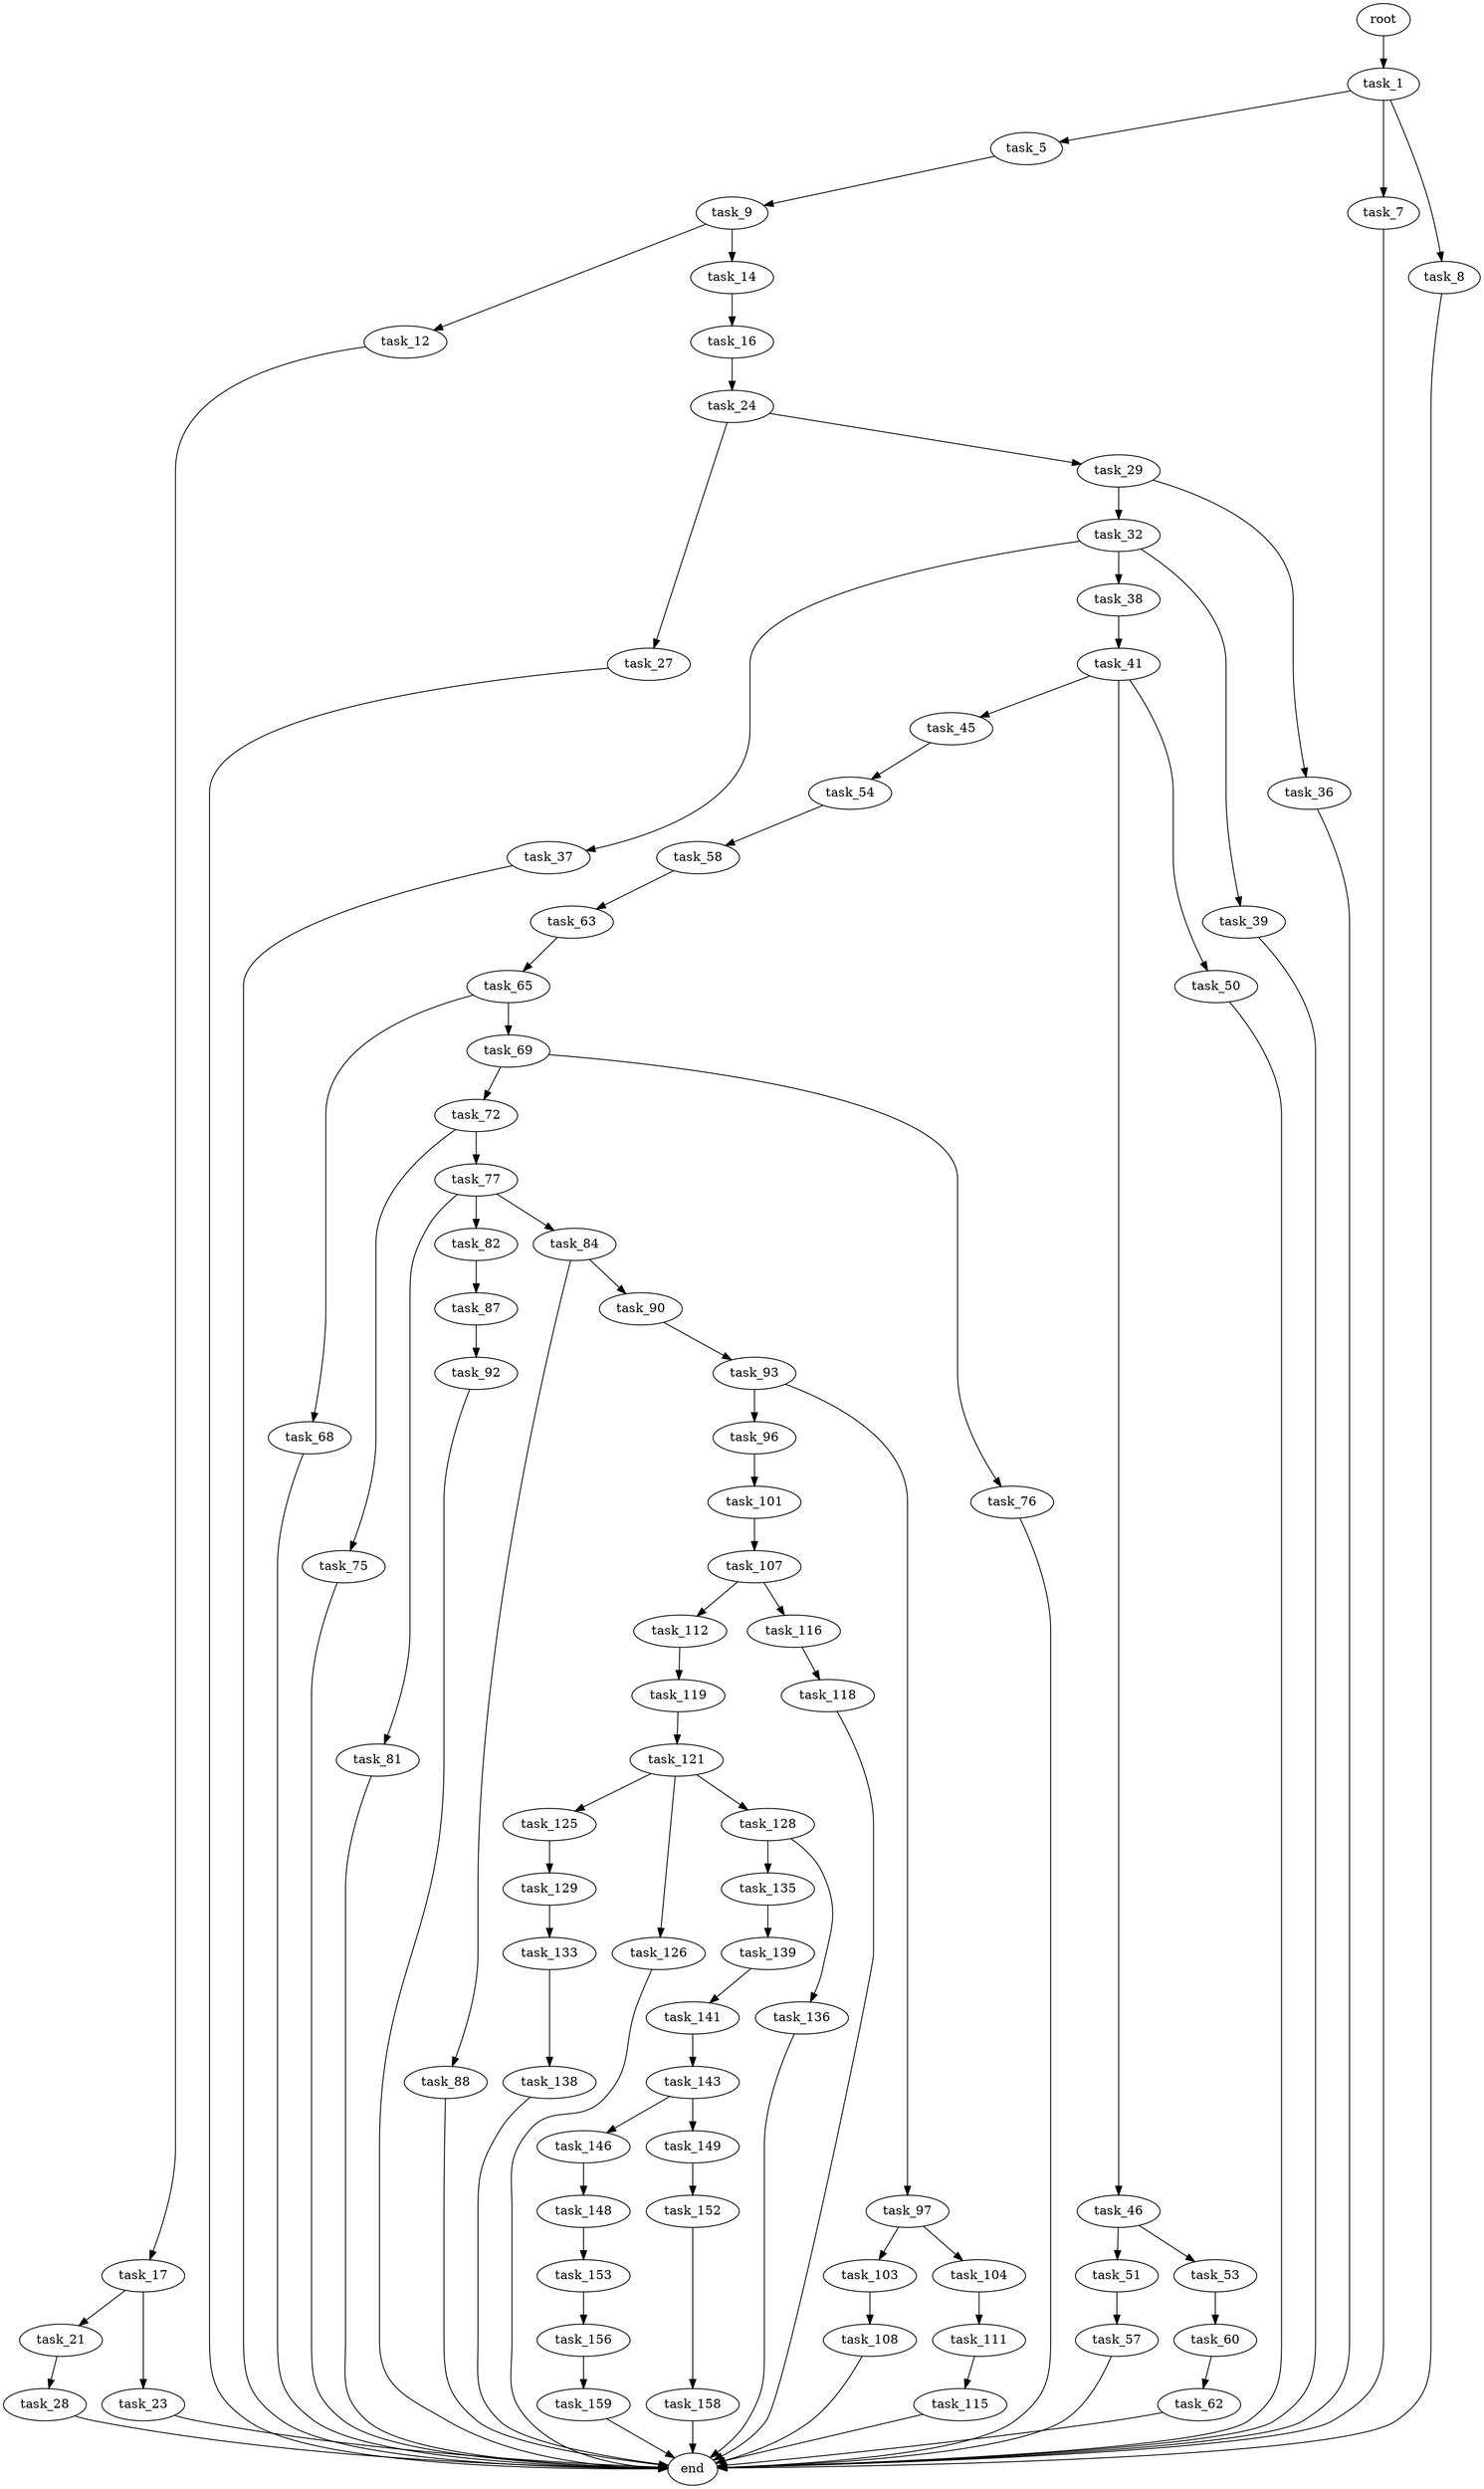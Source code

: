 digraph G {
  root [size="0.000000"];
  task_1 [size="4722548692.000000"];
  task_5 [size="30702434202.000000"];
  task_7 [size="224965236157.000000"];
  task_8 [size="549755813888.000000"];
  task_9 [size="231928233984.000000"];
  task_12 [size="104545971832.000000"];
  task_14 [size="447922850383.000000"];
  task_16 [size="1073741824000.000000"];
  task_17 [size="635197839807.000000"];
  task_21 [size="134217728000.000000"];
  task_23 [size="9495302862.000000"];
  task_24 [size="28991029248.000000"];
  task_27 [size="9071161799.000000"];
  task_28 [size="38050850652.000000"];
  task_29 [size="68719476736.000000"];
  task_32 [size="390908204204.000000"];
  task_36 [size="549755813888.000000"];
  task_37 [size="231928233984.000000"];
  task_38 [size="385585603027.000000"];
  task_39 [size="30723127871.000000"];
  task_41 [size="2907713237.000000"];
  task_45 [size="1955625827.000000"];
  task_46 [size="84546852542.000000"];
  task_50 [size="1121479919.000000"];
  task_51 [size="84894640995.000000"];
  task_53 [size="1297807699.000000"];
  task_54 [size="15698909370.000000"];
  task_57 [size="134217728000.000000"];
  task_58 [size="1557940427.000000"];
  task_60 [size="678786180408.000000"];
  task_62 [size="1017488085.000000"];
  task_63 [size="24049957060.000000"];
  task_65 [size="106237129627.000000"];
  task_68 [size="14362123174.000000"];
  task_69 [size="389020552893.000000"];
  task_72 [size="62140381796.000000"];
  task_75 [size="23022578588.000000"];
  task_76 [size="134217728000.000000"];
  task_77 [size="31267192821.000000"];
  task_81 [size="68719476736.000000"];
  task_82 [size="271723372556.000000"];
  task_84 [size="13969005909.000000"];
  task_87 [size="34144395382.000000"];
  task_88 [size="9272838931.000000"];
  task_90 [size="28991029248.000000"];
  task_92 [size="782757789696.000000"];
  task_93 [size="36833594416.000000"];
  task_96 [size="281784283751.000000"];
  task_97 [size="1010361394543.000000"];
  task_101 [size="43452634621.000000"];
  task_103 [size="782757789696.000000"];
  task_104 [size="231928233984.000000"];
  task_107 [size="8589934592.000000"];
  task_108 [size="35010889008.000000"];
  task_111 [size="28991029248.000000"];
  task_112 [size="2089319247.000000"];
  task_115 [size="7392693066.000000"];
  task_116 [size="368293445632.000000"];
  task_118 [size="549755813888.000000"];
  task_119 [size="11872499272.000000"];
  task_121 [size="300420938264.000000"];
  task_125 [size="134217728000.000000"];
  task_126 [size="25382813816.000000"];
  task_128 [size="8459011618.000000"];
  task_129 [size="2503784398.000000"];
  task_133 [size="231928233984.000000"];
  task_135 [size="95672141552.000000"];
  task_136 [size="5839740212.000000"];
  task_138 [size="333974196017.000000"];
  task_139 [size="30378738145.000000"];
  task_141 [size="8589934592.000000"];
  task_143 [size="12482145822.000000"];
  task_146 [size="5213620425.000000"];
  task_148 [size="231928233984.000000"];
  task_149 [size="134217728000.000000"];
  task_152 [size="8589934592.000000"];
  task_153 [size="2291298168.000000"];
  task_156 [size="1073741824000.000000"];
  task_158 [size="72446447615.000000"];
  task_159 [size="782757789696.000000"];
  end [size="0.000000"];

  root -> task_1 [size="1.000000"];
  task_1 -> task_5 [size="75497472.000000"];
  task_1 -> task_7 [size="75497472.000000"];
  task_1 -> task_8 [size="75497472.000000"];
  task_5 -> task_9 [size="838860800.000000"];
  task_7 -> end [size="1.000000"];
  task_8 -> end [size="1.000000"];
  task_9 -> task_12 [size="301989888.000000"];
  task_9 -> task_14 [size="301989888.000000"];
  task_12 -> task_17 [size="134217728.000000"];
  task_14 -> task_16 [size="411041792.000000"];
  task_16 -> task_24 [size="838860800.000000"];
  task_17 -> task_21 [size="838860800.000000"];
  task_17 -> task_23 [size="838860800.000000"];
  task_21 -> task_28 [size="209715200.000000"];
  task_23 -> end [size="1.000000"];
  task_24 -> task_27 [size="75497472.000000"];
  task_24 -> task_29 [size="75497472.000000"];
  task_27 -> end [size="1.000000"];
  task_28 -> end [size="1.000000"];
  task_29 -> task_32 [size="134217728.000000"];
  task_29 -> task_36 [size="134217728.000000"];
  task_32 -> task_37 [size="536870912.000000"];
  task_32 -> task_38 [size="536870912.000000"];
  task_32 -> task_39 [size="536870912.000000"];
  task_36 -> end [size="1.000000"];
  task_37 -> end [size="1.000000"];
  task_38 -> task_41 [size="536870912.000000"];
  task_39 -> end [size="1.000000"];
  task_41 -> task_45 [size="75497472.000000"];
  task_41 -> task_46 [size="75497472.000000"];
  task_41 -> task_50 [size="75497472.000000"];
  task_45 -> task_54 [size="33554432.000000"];
  task_46 -> task_51 [size="134217728.000000"];
  task_46 -> task_53 [size="134217728.000000"];
  task_50 -> end [size="1.000000"];
  task_51 -> task_57 [size="209715200.000000"];
  task_53 -> task_60 [size="75497472.000000"];
  task_54 -> task_58 [size="33554432.000000"];
  task_57 -> end [size="1.000000"];
  task_58 -> task_63 [size="33554432.000000"];
  task_60 -> task_62 [size="679477248.000000"];
  task_62 -> end [size="1.000000"];
  task_63 -> task_65 [size="33554432.000000"];
  task_65 -> task_68 [size="75497472.000000"];
  task_65 -> task_69 [size="75497472.000000"];
  task_68 -> end [size="1.000000"];
  task_69 -> task_72 [size="838860800.000000"];
  task_69 -> task_76 [size="838860800.000000"];
  task_72 -> task_75 [size="75497472.000000"];
  task_72 -> task_77 [size="75497472.000000"];
  task_75 -> end [size="1.000000"];
  task_76 -> end [size="1.000000"];
  task_77 -> task_81 [size="838860800.000000"];
  task_77 -> task_82 [size="838860800.000000"];
  task_77 -> task_84 [size="838860800.000000"];
  task_81 -> end [size="1.000000"];
  task_82 -> task_87 [size="301989888.000000"];
  task_84 -> task_88 [size="411041792.000000"];
  task_84 -> task_90 [size="411041792.000000"];
  task_87 -> task_92 [size="536870912.000000"];
  task_88 -> end [size="1.000000"];
  task_90 -> task_93 [size="75497472.000000"];
  task_92 -> end [size="1.000000"];
  task_93 -> task_96 [size="679477248.000000"];
  task_93 -> task_97 [size="679477248.000000"];
  task_96 -> task_101 [size="679477248.000000"];
  task_97 -> task_103 [size="838860800.000000"];
  task_97 -> task_104 [size="838860800.000000"];
  task_101 -> task_107 [size="838860800.000000"];
  task_103 -> task_108 [size="679477248.000000"];
  task_104 -> task_111 [size="301989888.000000"];
  task_107 -> task_112 [size="33554432.000000"];
  task_107 -> task_116 [size="33554432.000000"];
  task_108 -> end [size="1.000000"];
  task_111 -> task_115 [size="75497472.000000"];
  task_112 -> task_119 [size="134217728.000000"];
  task_115 -> end [size="1.000000"];
  task_116 -> task_118 [size="411041792.000000"];
  task_118 -> end [size="1.000000"];
  task_119 -> task_121 [size="209715200.000000"];
  task_121 -> task_125 [size="209715200.000000"];
  task_121 -> task_126 [size="209715200.000000"];
  task_121 -> task_128 [size="209715200.000000"];
  task_125 -> task_129 [size="209715200.000000"];
  task_126 -> end [size="1.000000"];
  task_128 -> task_135 [size="301989888.000000"];
  task_128 -> task_136 [size="301989888.000000"];
  task_129 -> task_133 [size="75497472.000000"];
  task_133 -> task_138 [size="301989888.000000"];
  task_135 -> task_139 [size="75497472.000000"];
  task_136 -> end [size="1.000000"];
  task_138 -> end [size="1.000000"];
  task_139 -> task_141 [size="33554432.000000"];
  task_141 -> task_143 [size="33554432.000000"];
  task_143 -> task_146 [size="209715200.000000"];
  task_143 -> task_149 [size="209715200.000000"];
  task_146 -> task_148 [size="536870912.000000"];
  task_148 -> task_153 [size="301989888.000000"];
  task_149 -> task_152 [size="209715200.000000"];
  task_152 -> task_158 [size="33554432.000000"];
  task_153 -> task_156 [size="134217728.000000"];
  task_156 -> task_159 [size="838860800.000000"];
  task_158 -> end [size="1.000000"];
  task_159 -> end [size="1.000000"];
}
